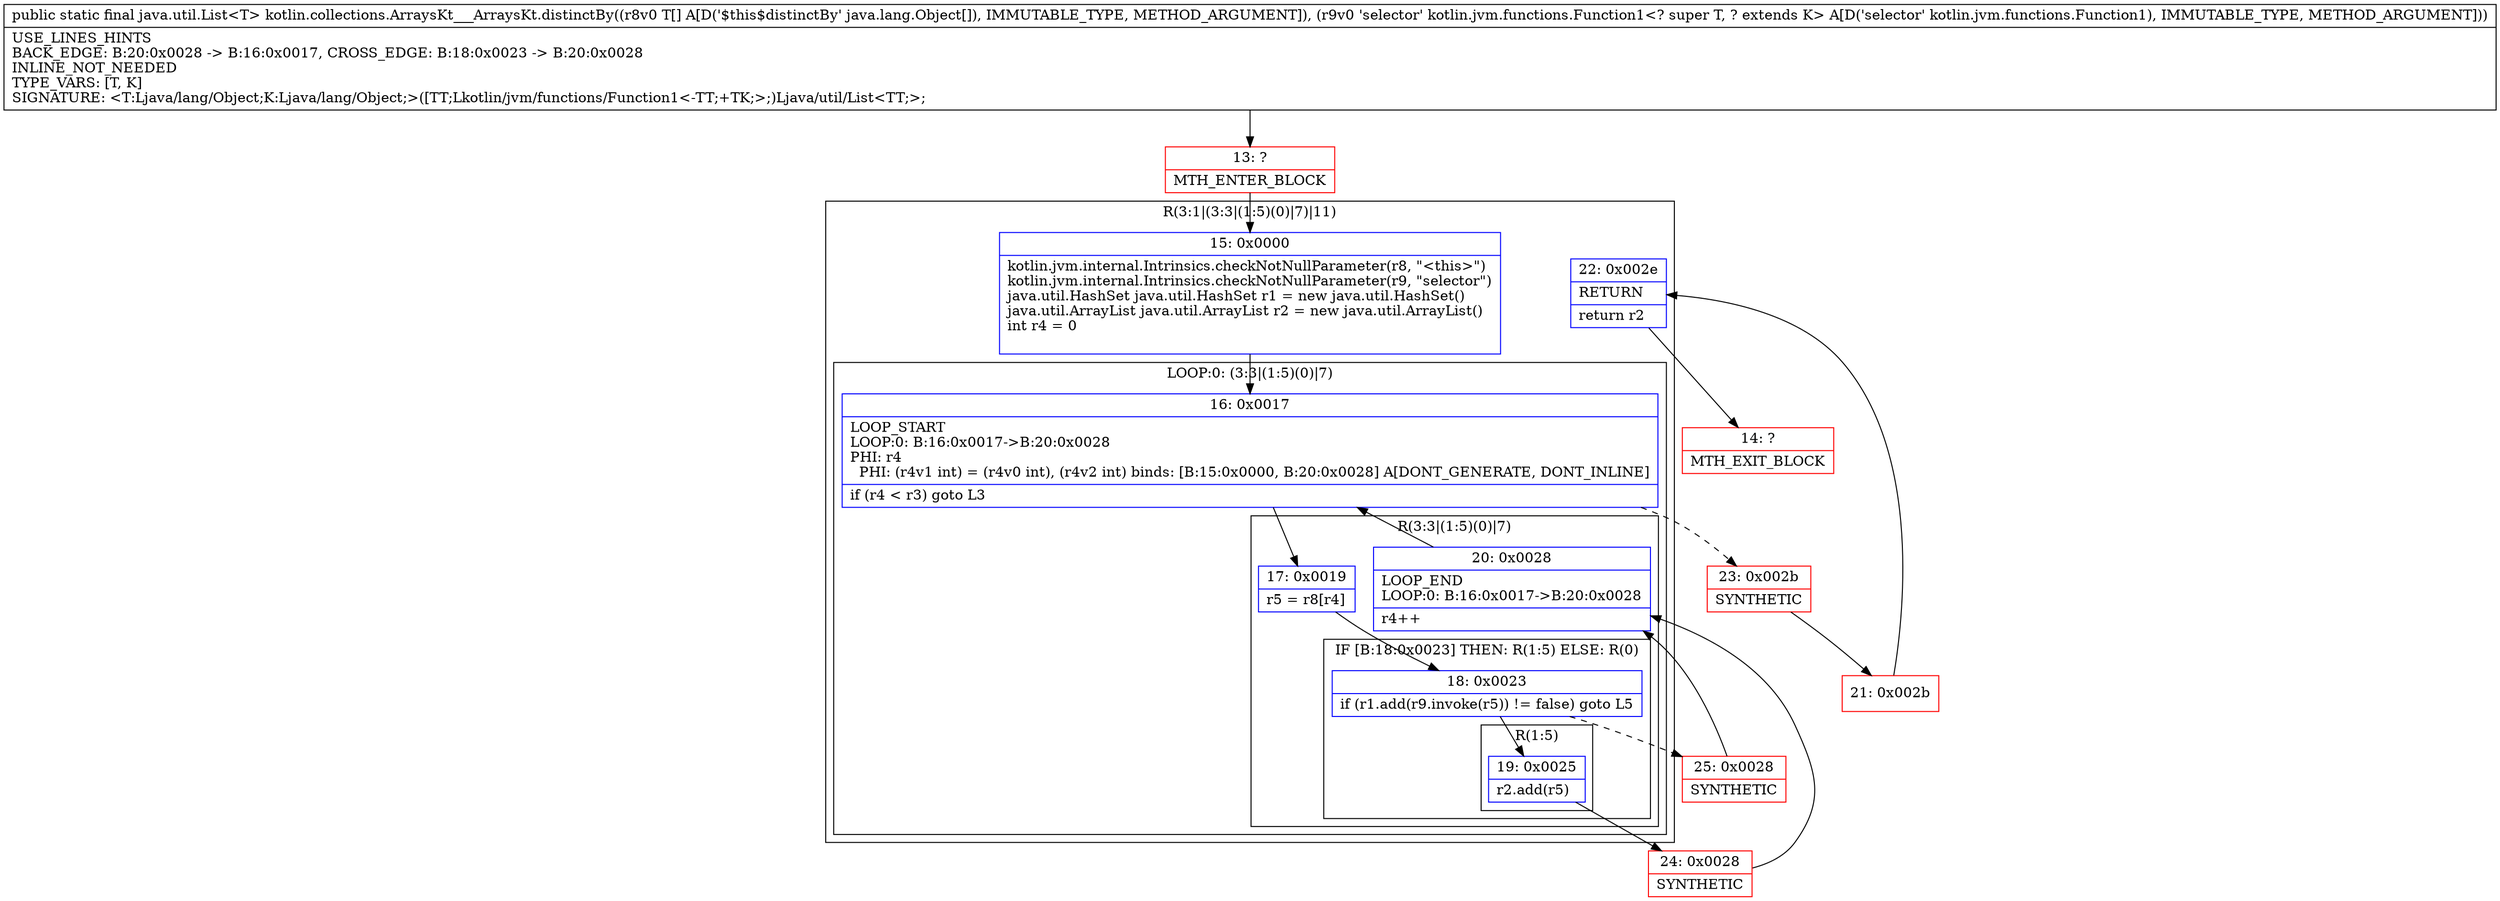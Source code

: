 digraph "CFG forkotlin.collections.ArraysKt___ArraysKt.distinctBy([Ljava\/lang\/Object;Lkotlin\/jvm\/functions\/Function1;)Ljava\/util\/List;" {
subgraph cluster_Region_1151759002 {
label = "R(3:1|(3:3|(1:5)(0)|7)|11)";
node [shape=record,color=blue];
Node_15 [shape=record,label="{15\:\ 0x0000|kotlin.jvm.internal.Intrinsics.checkNotNullParameter(r8, \"\<this\>\")\lkotlin.jvm.internal.Intrinsics.checkNotNullParameter(r9, \"selector\")\ljava.util.HashSet java.util.HashSet r1 = new java.util.HashSet()\ljava.util.ArrayList java.util.ArrayList r2 = new java.util.ArrayList()\lint r4 = 0\l\l}"];
subgraph cluster_LoopRegion_1139937948 {
label = "LOOP:0: (3:3|(1:5)(0)|7)";
node [shape=record,color=blue];
Node_16 [shape=record,label="{16\:\ 0x0017|LOOP_START\lLOOP:0: B:16:0x0017\-\>B:20:0x0028\lPHI: r4 \l  PHI: (r4v1 int) = (r4v0 int), (r4v2 int) binds: [B:15:0x0000, B:20:0x0028] A[DONT_GENERATE, DONT_INLINE]\l|if (r4 \< r3) goto L3\l}"];
subgraph cluster_Region_605640747 {
label = "R(3:3|(1:5)(0)|7)";
node [shape=record,color=blue];
Node_17 [shape=record,label="{17\:\ 0x0019|r5 = r8[r4]\l}"];
subgraph cluster_IfRegion_2069564203 {
label = "IF [B:18:0x0023] THEN: R(1:5) ELSE: R(0)";
node [shape=record,color=blue];
Node_18 [shape=record,label="{18\:\ 0x0023|if (r1.add(r9.invoke(r5)) != false) goto L5\l}"];
subgraph cluster_Region_554746814 {
label = "R(1:5)";
node [shape=record,color=blue];
Node_19 [shape=record,label="{19\:\ 0x0025|r2.add(r5)\l}"];
}
subgraph cluster_Region_1120780463 {
label = "R(0)";
node [shape=record,color=blue];
}
}
Node_20 [shape=record,label="{20\:\ 0x0028|LOOP_END\lLOOP:0: B:16:0x0017\-\>B:20:0x0028\l|r4++\l}"];
}
}
Node_22 [shape=record,label="{22\:\ 0x002e|RETURN\l|return r2\l}"];
}
Node_13 [shape=record,color=red,label="{13\:\ ?|MTH_ENTER_BLOCK\l}"];
Node_24 [shape=record,color=red,label="{24\:\ 0x0028|SYNTHETIC\l}"];
Node_25 [shape=record,color=red,label="{25\:\ 0x0028|SYNTHETIC\l}"];
Node_23 [shape=record,color=red,label="{23\:\ 0x002b|SYNTHETIC\l}"];
Node_21 [shape=record,color=red,label="{21\:\ 0x002b}"];
Node_14 [shape=record,color=red,label="{14\:\ ?|MTH_EXIT_BLOCK\l}"];
MethodNode[shape=record,label="{public static final java.util.List\<T\> kotlin.collections.ArraysKt___ArraysKt.distinctBy((r8v0 T[] A[D('$this$distinctBy' java.lang.Object[]), IMMUTABLE_TYPE, METHOD_ARGUMENT]), (r9v0 'selector' kotlin.jvm.functions.Function1\<? super T, ? extends K\> A[D('selector' kotlin.jvm.functions.Function1), IMMUTABLE_TYPE, METHOD_ARGUMENT]))  | USE_LINES_HINTS\lBACK_EDGE: B:20:0x0028 \-\> B:16:0x0017, CROSS_EDGE: B:18:0x0023 \-\> B:20:0x0028\lINLINE_NOT_NEEDED\lTYPE_VARS: [T, K]\lSIGNATURE: \<T:Ljava\/lang\/Object;K:Ljava\/lang\/Object;\>([TT;Lkotlin\/jvm\/functions\/Function1\<\-TT;+TK;\>;)Ljava\/util\/List\<TT;\>;\l}"];
MethodNode -> Node_13;Node_15 -> Node_16;
Node_16 -> Node_17;
Node_16 -> Node_23[style=dashed];
Node_17 -> Node_18;
Node_18 -> Node_19;
Node_18 -> Node_25[style=dashed];
Node_19 -> Node_24;
Node_20 -> Node_16;
Node_22 -> Node_14;
Node_13 -> Node_15;
Node_24 -> Node_20;
Node_25 -> Node_20;
Node_23 -> Node_21;
Node_21 -> Node_22;
}

